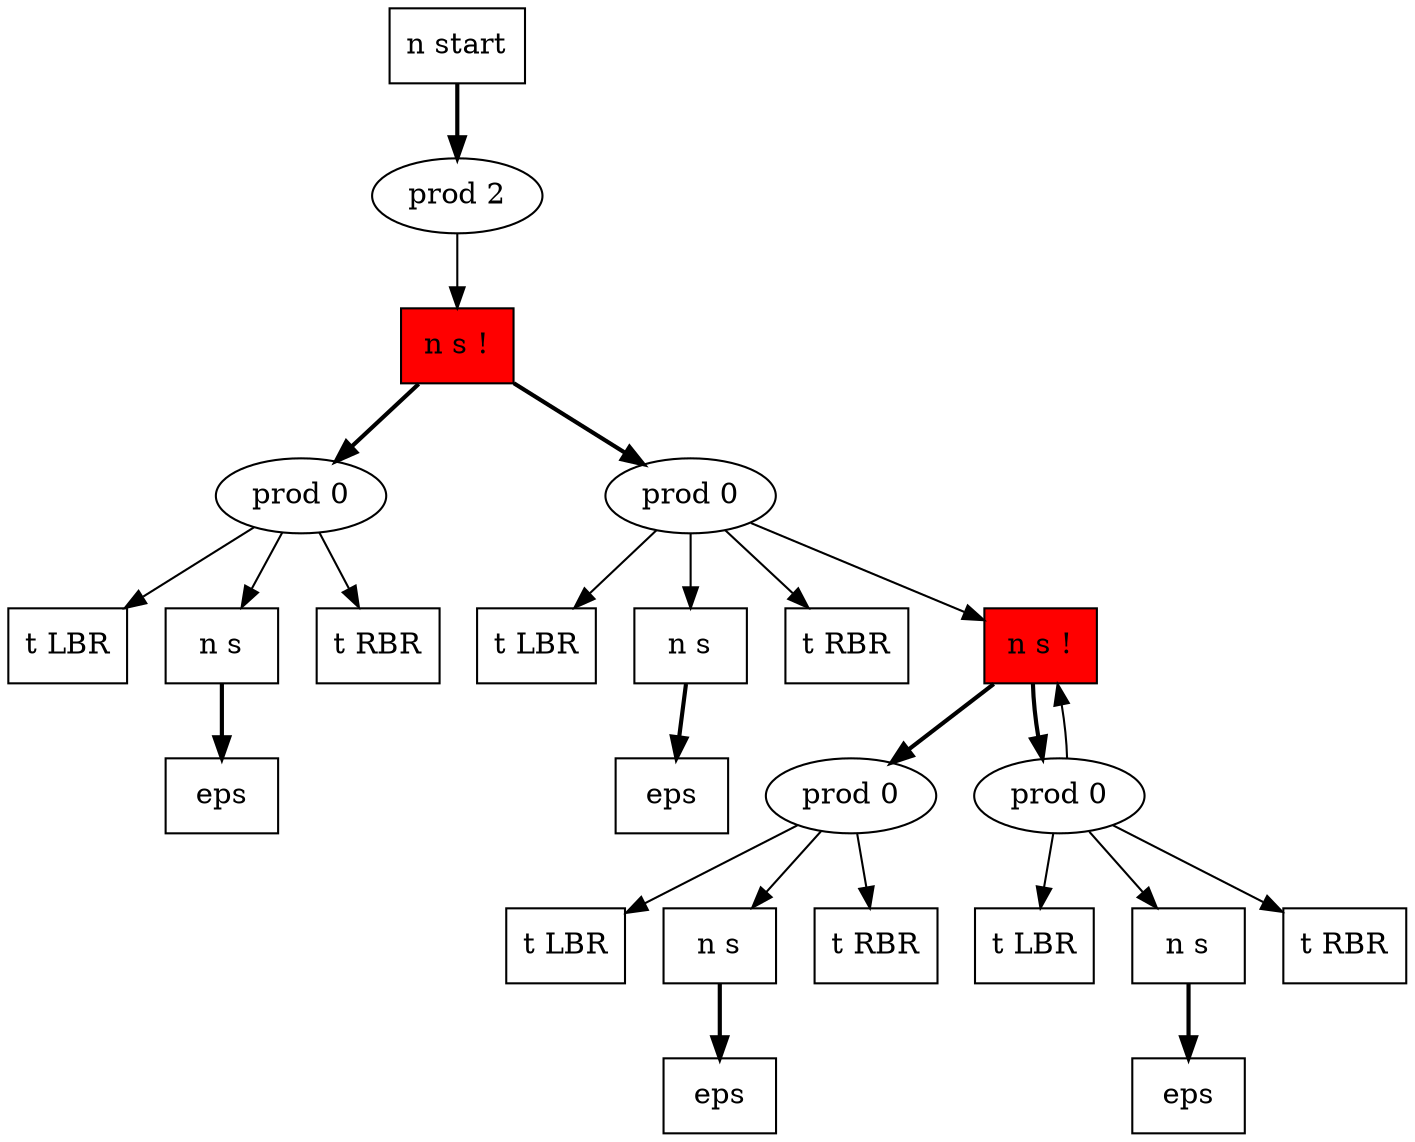 digraph AST {
    2 [label="n start",shape=box]
    4 [label="prod 2"]
    2 -> 4 [style=bold,width=10]
    4 -> 1 []
    1 [label="n s !",style="filled",fillcolor=red,shape=box]
    5 [label="prod 0"]
    1 -> 5 [style=bold,width=10]
    6 [label="t LBR",shape=box]
    5 -> 6 []
    7 [label="n s",shape=box]
    8 [label="eps",shape=box]
    7 -> 8 [style=bold,width=10]
    5 -> 7 []
    9 [label="t RBR",shape=box]
    5 -> 9 []
    10 [label="prod 0"]
    1 -> 10 [style=bold,width=10]
    11 [label="t LBR",shape=box]
    10 -> 11 []
    12 [label="n s",shape=box]
    13 [label="eps",shape=box]
    12 -> 13 [style=bold,width=10]
    10 -> 12 []
    14 [label="t RBR",shape=box]
    10 -> 14 []
    10 -> 0 []
    0 [label="n s !",style="filled",fillcolor=red,shape=box]
    15 [label="prod 0"]
    0 -> 15 [style=bold,width=10]
    16 [label="t LBR",shape=box]
    15 -> 16 []
    17 [label="n s",shape=box]
    18 [label="eps",shape=box]
    17 -> 18 [style=bold,width=10]
    15 -> 17 []
    19 [label="t RBR",shape=box]
    15 -> 19 []
    20 [label="prod 0"]
    0 -> 20 [style=bold,width=10]
    21 [label="t LBR",shape=box]
    20 -> 21 []
    22 [label="n s",shape=box]
    23 [label="eps",shape=box]
    22 -> 23 [style=bold,width=10]
    20 -> 22 []
    24 [label="t RBR",shape=box]
    20 -> 24 []
    20 -> 0 []
}
